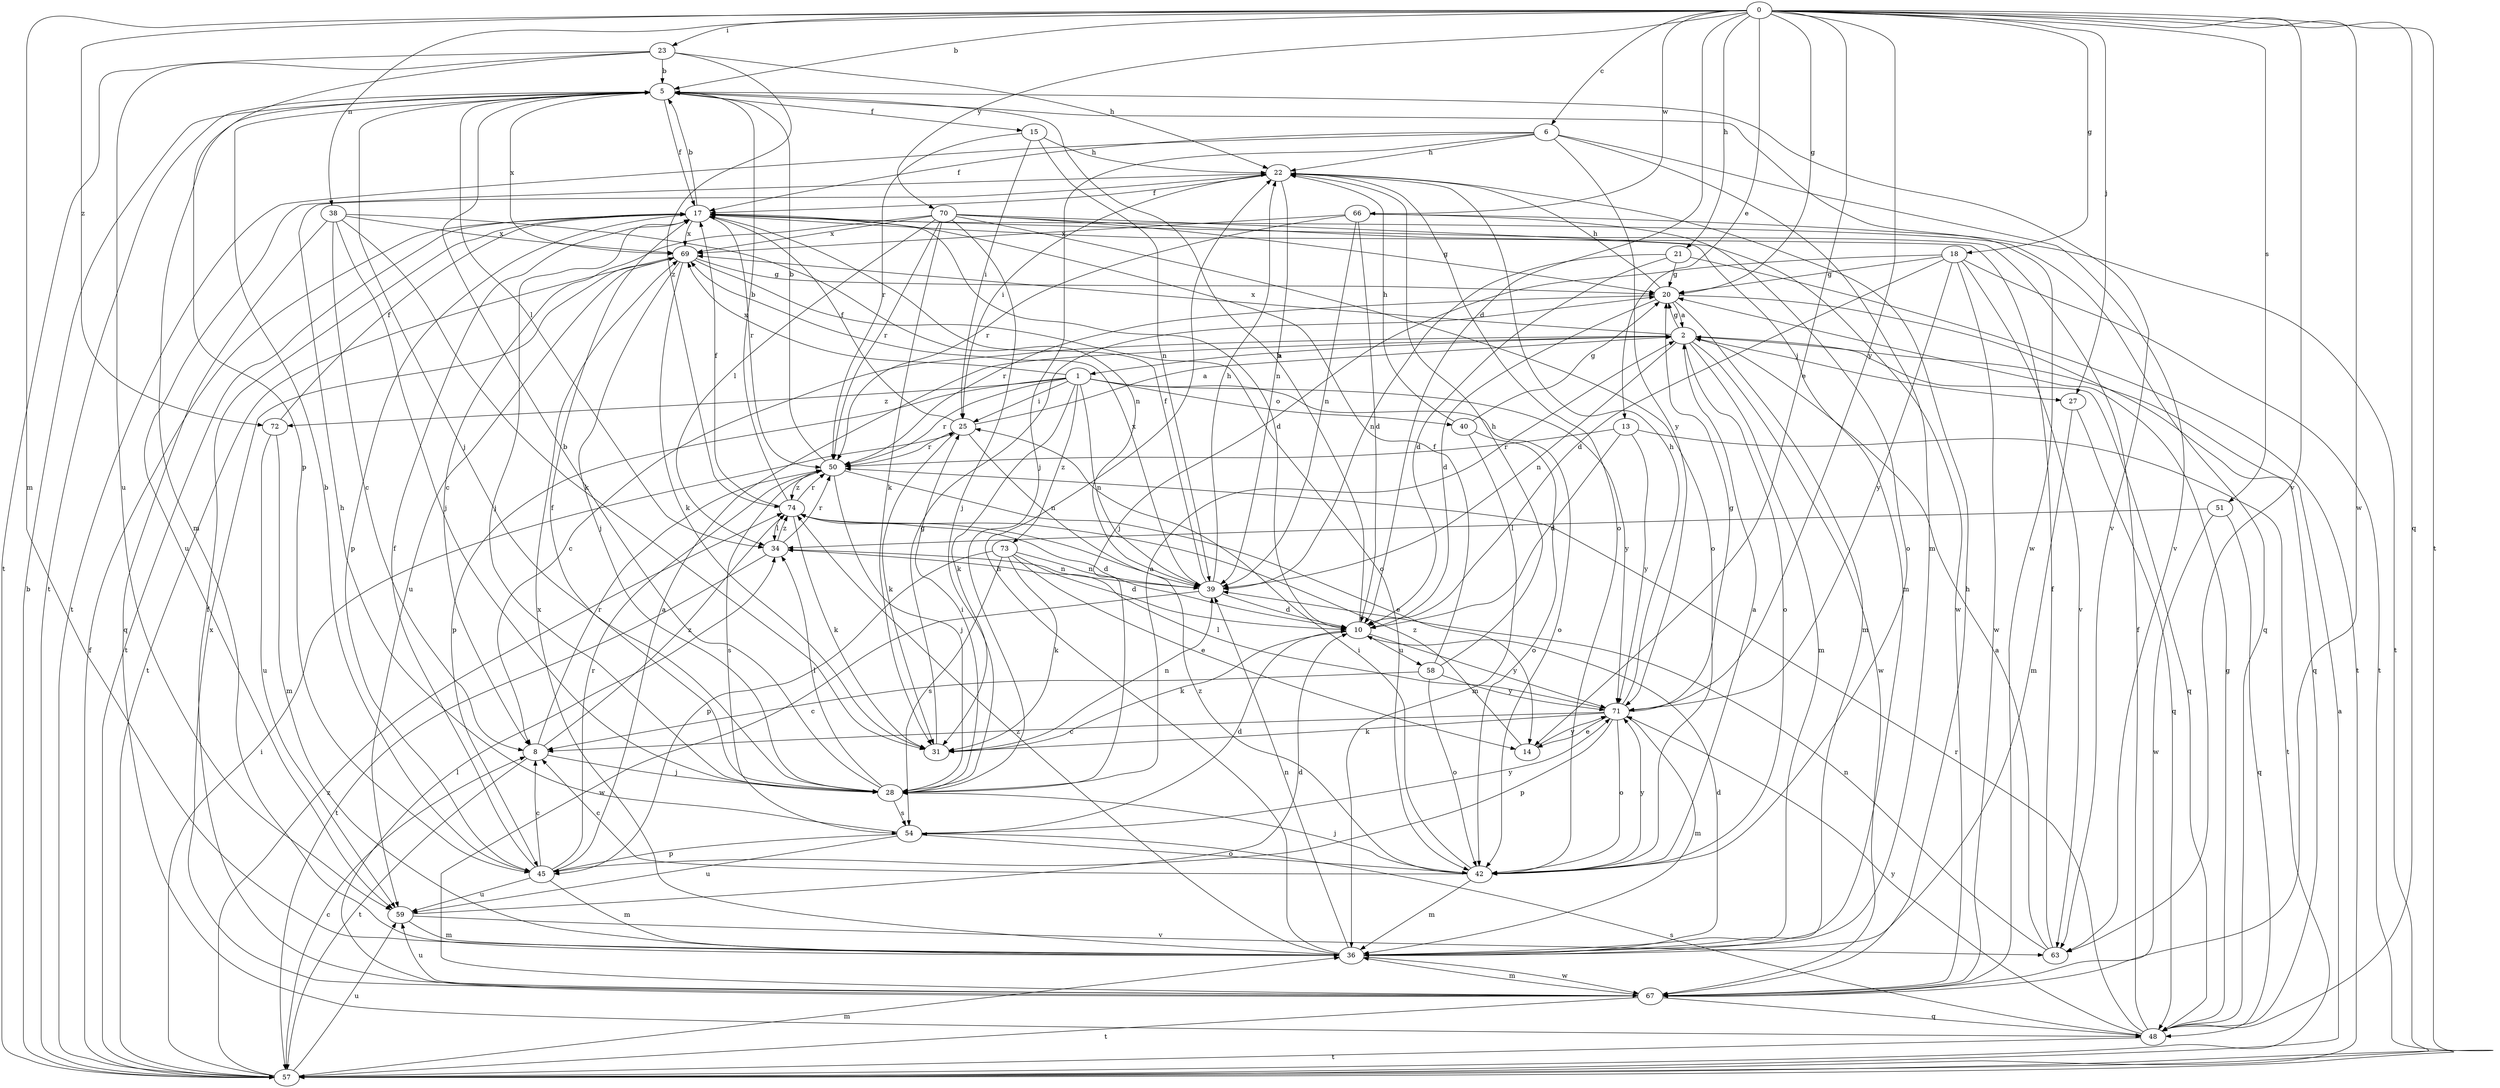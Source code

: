 strict digraph  {
0;
1;
2;
5;
6;
8;
10;
13;
14;
15;
17;
18;
20;
21;
22;
23;
25;
27;
28;
31;
34;
36;
38;
39;
40;
42;
45;
48;
50;
51;
54;
57;
58;
59;
63;
66;
67;
69;
70;
71;
72;
73;
74;
0 -> 5  [label=b];
0 -> 6  [label=c];
0 -> 10  [label=d];
0 -> 13  [label=e];
0 -> 14  [label=e];
0 -> 18  [label=g];
0 -> 20  [label=g];
0 -> 21  [label=h];
0 -> 23  [label=i];
0 -> 27  [label=j];
0 -> 36  [label=m];
0 -> 38  [label=n];
0 -> 48  [label=q];
0 -> 51  [label=s];
0 -> 57  [label=t];
0 -> 63  [label=v];
0 -> 66  [label=w];
0 -> 67  [label=w];
0 -> 70  [label=y];
0 -> 71  [label=y];
0 -> 72  [label=z];
1 -> 25  [label=i];
1 -> 31  [label=k];
1 -> 39  [label=n];
1 -> 40  [label=o];
1 -> 42  [label=o];
1 -> 45  [label=p];
1 -> 50  [label=r];
1 -> 69  [label=x];
1 -> 71  [label=y];
1 -> 72  [label=z];
1 -> 73  [label=z];
2 -> 1  [label=a];
2 -> 8  [label=c];
2 -> 20  [label=g];
2 -> 27  [label=j];
2 -> 36  [label=m];
2 -> 39  [label=n];
2 -> 42  [label=o];
2 -> 48  [label=q];
2 -> 67  [label=w];
2 -> 69  [label=x];
5 -> 15  [label=f];
5 -> 17  [label=f];
5 -> 28  [label=j];
5 -> 34  [label=l];
5 -> 36  [label=m];
5 -> 57  [label=t];
5 -> 63  [label=v];
5 -> 67  [label=w];
5 -> 69  [label=x];
6 -> 17  [label=f];
6 -> 22  [label=h];
6 -> 28  [label=j];
6 -> 36  [label=m];
6 -> 57  [label=t];
6 -> 63  [label=v];
6 -> 71  [label=y];
8 -> 28  [label=j];
8 -> 50  [label=r];
8 -> 57  [label=t];
8 -> 74  [label=z];
10 -> 5  [label=b];
10 -> 31  [label=k];
10 -> 58  [label=u];
10 -> 71  [label=y];
13 -> 10  [label=d];
13 -> 50  [label=r];
13 -> 57  [label=t];
13 -> 71  [label=y];
14 -> 71  [label=y];
14 -> 74  [label=z];
15 -> 22  [label=h];
15 -> 25  [label=i];
15 -> 39  [label=n];
15 -> 50  [label=r];
17 -> 5  [label=b];
17 -> 10  [label=d];
17 -> 28  [label=j];
17 -> 45  [label=p];
17 -> 48  [label=q];
17 -> 50  [label=r];
17 -> 57  [label=t];
17 -> 69  [label=x];
18 -> 10  [label=d];
18 -> 20  [label=g];
18 -> 28  [label=j];
18 -> 57  [label=t];
18 -> 63  [label=v];
18 -> 67  [label=w];
18 -> 71  [label=y];
20 -> 2  [label=a];
20 -> 10  [label=d];
20 -> 22  [label=h];
20 -> 36  [label=m];
20 -> 48  [label=q];
20 -> 50  [label=r];
21 -> 10  [label=d];
21 -> 20  [label=g];
21 -> 39  [label=n];
21 -> 57  [label=t];
22 -> 17  [label=f];
22 -> 25  [label=i];
22 -> 39  [label=n];
22 -> 42  [label=o];
22 -> 59  [label=u];
23 -> 5  [label=b];
23 -> 22  [label=h];
23 -> 45  [label=p];
23 -> 57  [label=t];
23 -> 59  [label=u];
23 -> 74  [label=z];
25 -> 2  [label=a];
25 -> 17  [label=f];
25 -> 31  [label=k];
25 -> 39  [label=n];
25 -> 50  [label=r];
27 -> 36  [label=m];
27 -> 48  [label=q];
28 -> 2  [label=a];
28 -> 5  [label=b];
28 -> 17  [label=f];
28 -> 25  [label=i];
28 -> 34  [label=l];
28 -> 54  [label=s];
31 -> 20  [label=g];
31 -> 39  [label=n];
34 -> 39  [label=n];
34 -> 50  [label=r];
34 -> 57  [label=t];
34 -> 74  [label=z];
36 -> 10  [label=d];
36 -> 22  [label=h];
36 -> 39  [label=n];
36 -> 67  [label=w];
36 -> 69  [label=x];
36 -> 74  [label=z];
38 -> 8  [label=c];
38 -> 28  [label=j];
38 -> 31  [label=k];
38 -> 39  [label=n];
38 -> 48  [label=q];
38 -> 69  [label=x];
39 -> 10  [label=d];
39 -> 17  [label=f];
39 -> 22  [label=h];
39 -> 67  [label=w];
39 -> 69  [label=x];
40 -> 20  [label=g];
40 -> 22  [label=h];
40 -> 36  [label=m];
40 -> 42  [label=o];
42 -> 2  [label=a];
42 -> 8  [label=c];
42 -> 25  [label=i];
42 -> 28  [label=j];
42 -> 36  [label=m];
42 -> 71  [label=y];
42 -> 74  [label=z];
45 -> 2  [label=a];
45 -> 5  [label=b];
45 -> 8  [label=c];
45 -> 17  [label=f];
45 -> 36  [label=m];
45 -> 50  [label=r];
45 -> 59  [label=u];
48 -> 17  [label=f];
48 -> 20  [label=g];
48 -> 50  [label=r];
48 -> 54  [label=s];
48 -> 57  [label=t];
48 -> 71  [label=y];
50 -> 5  [label=b];
50 -> 14  [label=e];
50 -> 28  [label=j];
50 -> 54  [label=s];
50 -> 74  [label=z];
51 -> 34  [label=l];
51 -> 48  [label=q];
51 -> 67  [label=w];
54 -> 10  [label=d];
54 -> 22  [label=h];
54 -> 42  [label=o];
54 -> 45  [label=p];
54 -> 59  [label=u];
54 -> 71  [label=y];
57 -> 2  [label=a];
57 -> 5  [label=b];
57 -> 8  [label=c];
57 -> 17  [label=f];
57 -> 25  [label=i];
57 -> 36  [label=m];
57 -> 59  [label=u];
57 -> 74  [label=z];
58 -> 8  [label=c];
58 -> 17  [label=f];
58 -> 22  [label=h];
58 -> 42  [label=o];
58 -> 71  [label=y];
59 -> 10  [label=d];
59 -> 36  [label=m];
59 -> 63  [label=v];
63 -> 2  [label=a];
63 -> 17  [label=f];
63 -> 39  [label=n];
66 -> 10  [label=d];
66 -> 39  [label=n];
66 -> 42  [label=o];
66 -> 50  [label=r];
66 -> 57  [label=t];
66 -> 69  [label=x];
67 -> 17  [label=f];
67 -> 22  [label=h];
67 -> 34  [label=l];
67 -> 36  [label=m];
67 -> 48  [label=q];
67 -> 57  [label=t];
67 -> 59  [label=u];
67 -> 69  [label=x];
69 -> 20  [label=g];
69 -> 28  [label=j];
69 -> 31  [label=k];
69 -> 42  [label=o];
69 -> 57  [label=t];
69 -> 59  [label=u];
70 -> 8  [label=c];
70 -> 20  [label=g];
70 -> 28  [label=j];
70 -> 31  [label=k];
70 -> 34  [label=l];
70 -> 36  [label=m];
70 -> 42  [label=o];
70 -> 50  [label=r];
70 -> 67  [label=w];
70 -> 69  [label=x];
71 -> 8  [label=c];
71 -> 14  [label=e];
71 -> 20  [label=g];
71 -> 22  [label=h];
71 -> 31  [label=k];
71 -> 34  [label=l];
71 -> 36  [label=m];
71 -> 42  [label=o];
71 -> 45  [label=p];
72 -> 17  [label=f];
72 -> 36  [label=m];
72 -> 59  [label=u];
73 -> 10  [label=d];
73 -> 14  [label=e];
73 -> 31  [label=k];
73 -> 39  [label=n];
73 -> 45  [label=p];
73 -> 54  [label=s];
74 -> 5  [label=b];
74 -> 10  [label=d];
74 -> 17  [label=f];
74 -> 31  [label=k];
74 -> 34  [label=l];
74 -> 50  [label=r];
}

